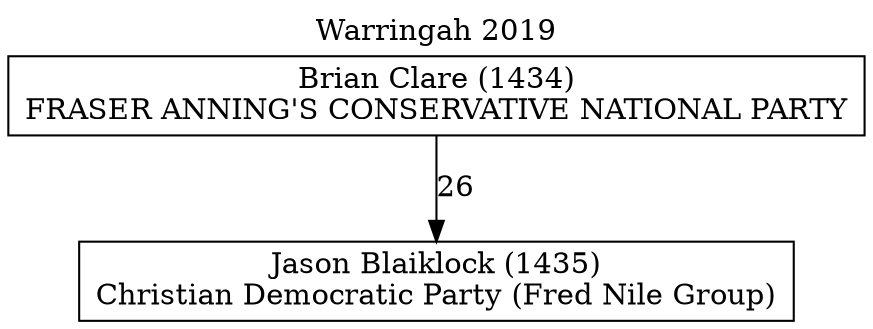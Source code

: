 // House preference flow
digraph "Jason Blaiklock (1435)_Warringah_2019" {
	graph [label="Warringah 2019" labelloc=t mclimit=10]
	node [shape=box]
	"Jason Blaiklock (1435)" [label="Jason Blaiklock (1435)
Christian Democratic Party (Fred Nile Group)"]
	"Brian Clare (1434)" [label="Brian Clare (1434)
FRASER ANNING'S CONSERVATIVE NATIONAL PARTY"]
	"Brian Clare (1434)" -> "Jason Blaiklock (1435)" [label=26]
}

